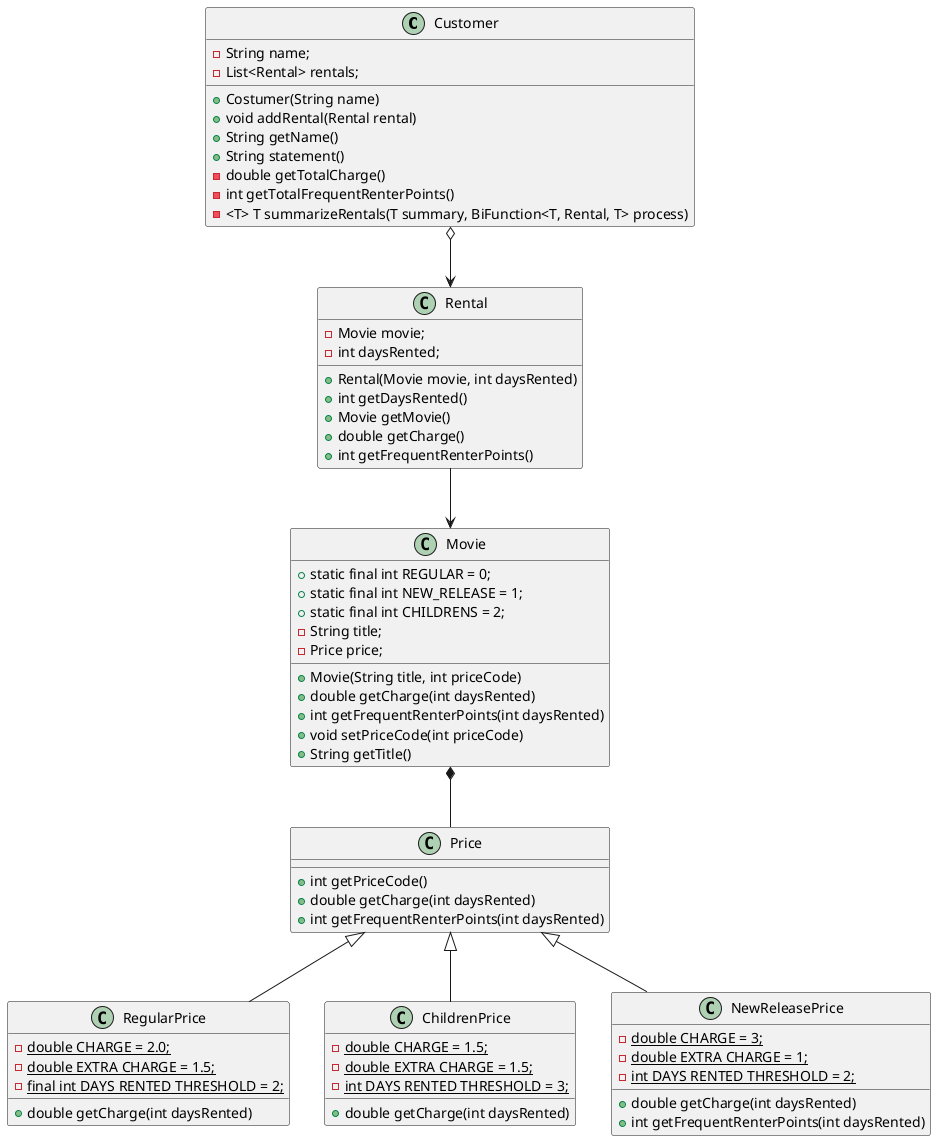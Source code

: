@startuml movies

class Customer {
- String name;
- List<Rental> rentals;
+ Costumer(String name) 
+ void addRental(Rental rental)
+ String getName()
+ String statement()
- double getTotalCharge()
- int getTotalFrequentRenterPoints()
- <T> T summarizeRentals(T summary, BiFunction<T, Rental, T> process)
}

class Rental {
- Movie movie;
- int daysRented;
+ Rental(Movie movie, int daysRented)
+ int getDaysRented()
+ Movie getMovie()
+ double getCharge()
+ int getFrequentRenterPoints()
}

class Movie {
+ static final int REGULAR = 0;
+ static final int NEW_RELEASE = 1;
+ static final int CHILDRENS = 2;
- String title;
- Price price;
+ Movie(String title, int priceCode)
+ double getCharge(int daysRented)
+ int getFrequentRenterPoints(int daysRented)
+ void setPriceCode(int priceCode)
+ String getTitle()
}

class Price {
+ int getPriceCode()
+ double getCharge(int daysRented)
+ int getFrequentRenterPoints(int daysRented)
}
class RegularPrice {
{static}- double CHARGE = 2.0;
{static}- double EXTRA CHARGE = 1.5;
{static}- final int DAYS RENTED THRESHOLD = 2;
+ double getCharge(int daysRented)
}
class ChildrenPrice {
{static}- double CHARGE = 1.5;
{static}- double EXTRA CHARGE = 1.5;
{static}- int DAYS RENTED THRESHOLD = 3;
+ double getCharge(int daysRented)
}
class NewReleasePrice {
{static}- double CHARGE = 3;
{static}- double EXTRA CHARGE = 1;
{static}- int DAYS RENTED THRESHOLD = 2;
+ double getCharge(int daysRented)
+ int getFrequentRenterPoints(int daysRented)
}

Customer o-down-> Rental
Rental -down-> Movie
Movie *-down- Price
Price <|-down- RegularPrice
Price <|-down- ChildrenPrice
Price <|-down- NewReleasePrice

@enduml

